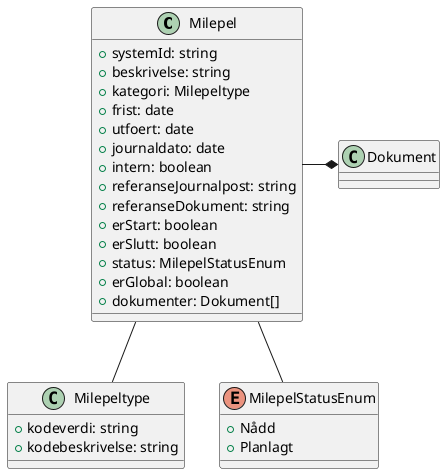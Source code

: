 @startuml

class Milepel {
    +systemId: string
    +beskrivelse: string
    +kategori: Milepeltype
    +frist: date
    +utfoert: date
    +journaldato: date
    +intern: boolean
    +referanseJournalpost: string
    +referanseDokument: string
    +erStart: boolean
    +erSlutt: boolean
    +status: MilepelStatusEnum
    +erGlobal: boolean
    +dokumenter: Dokument[]
}

Milepel -- Milepeltype

class Milepeltype {
    +kodeverdi: string
    +kodebeskrivelse: string
}

Milepel -- MilepelStatusEnum
Milepel -* Dokument

enum MilepelStatusEnum {
    +Nådd
    +Planlagt
}

@enduml